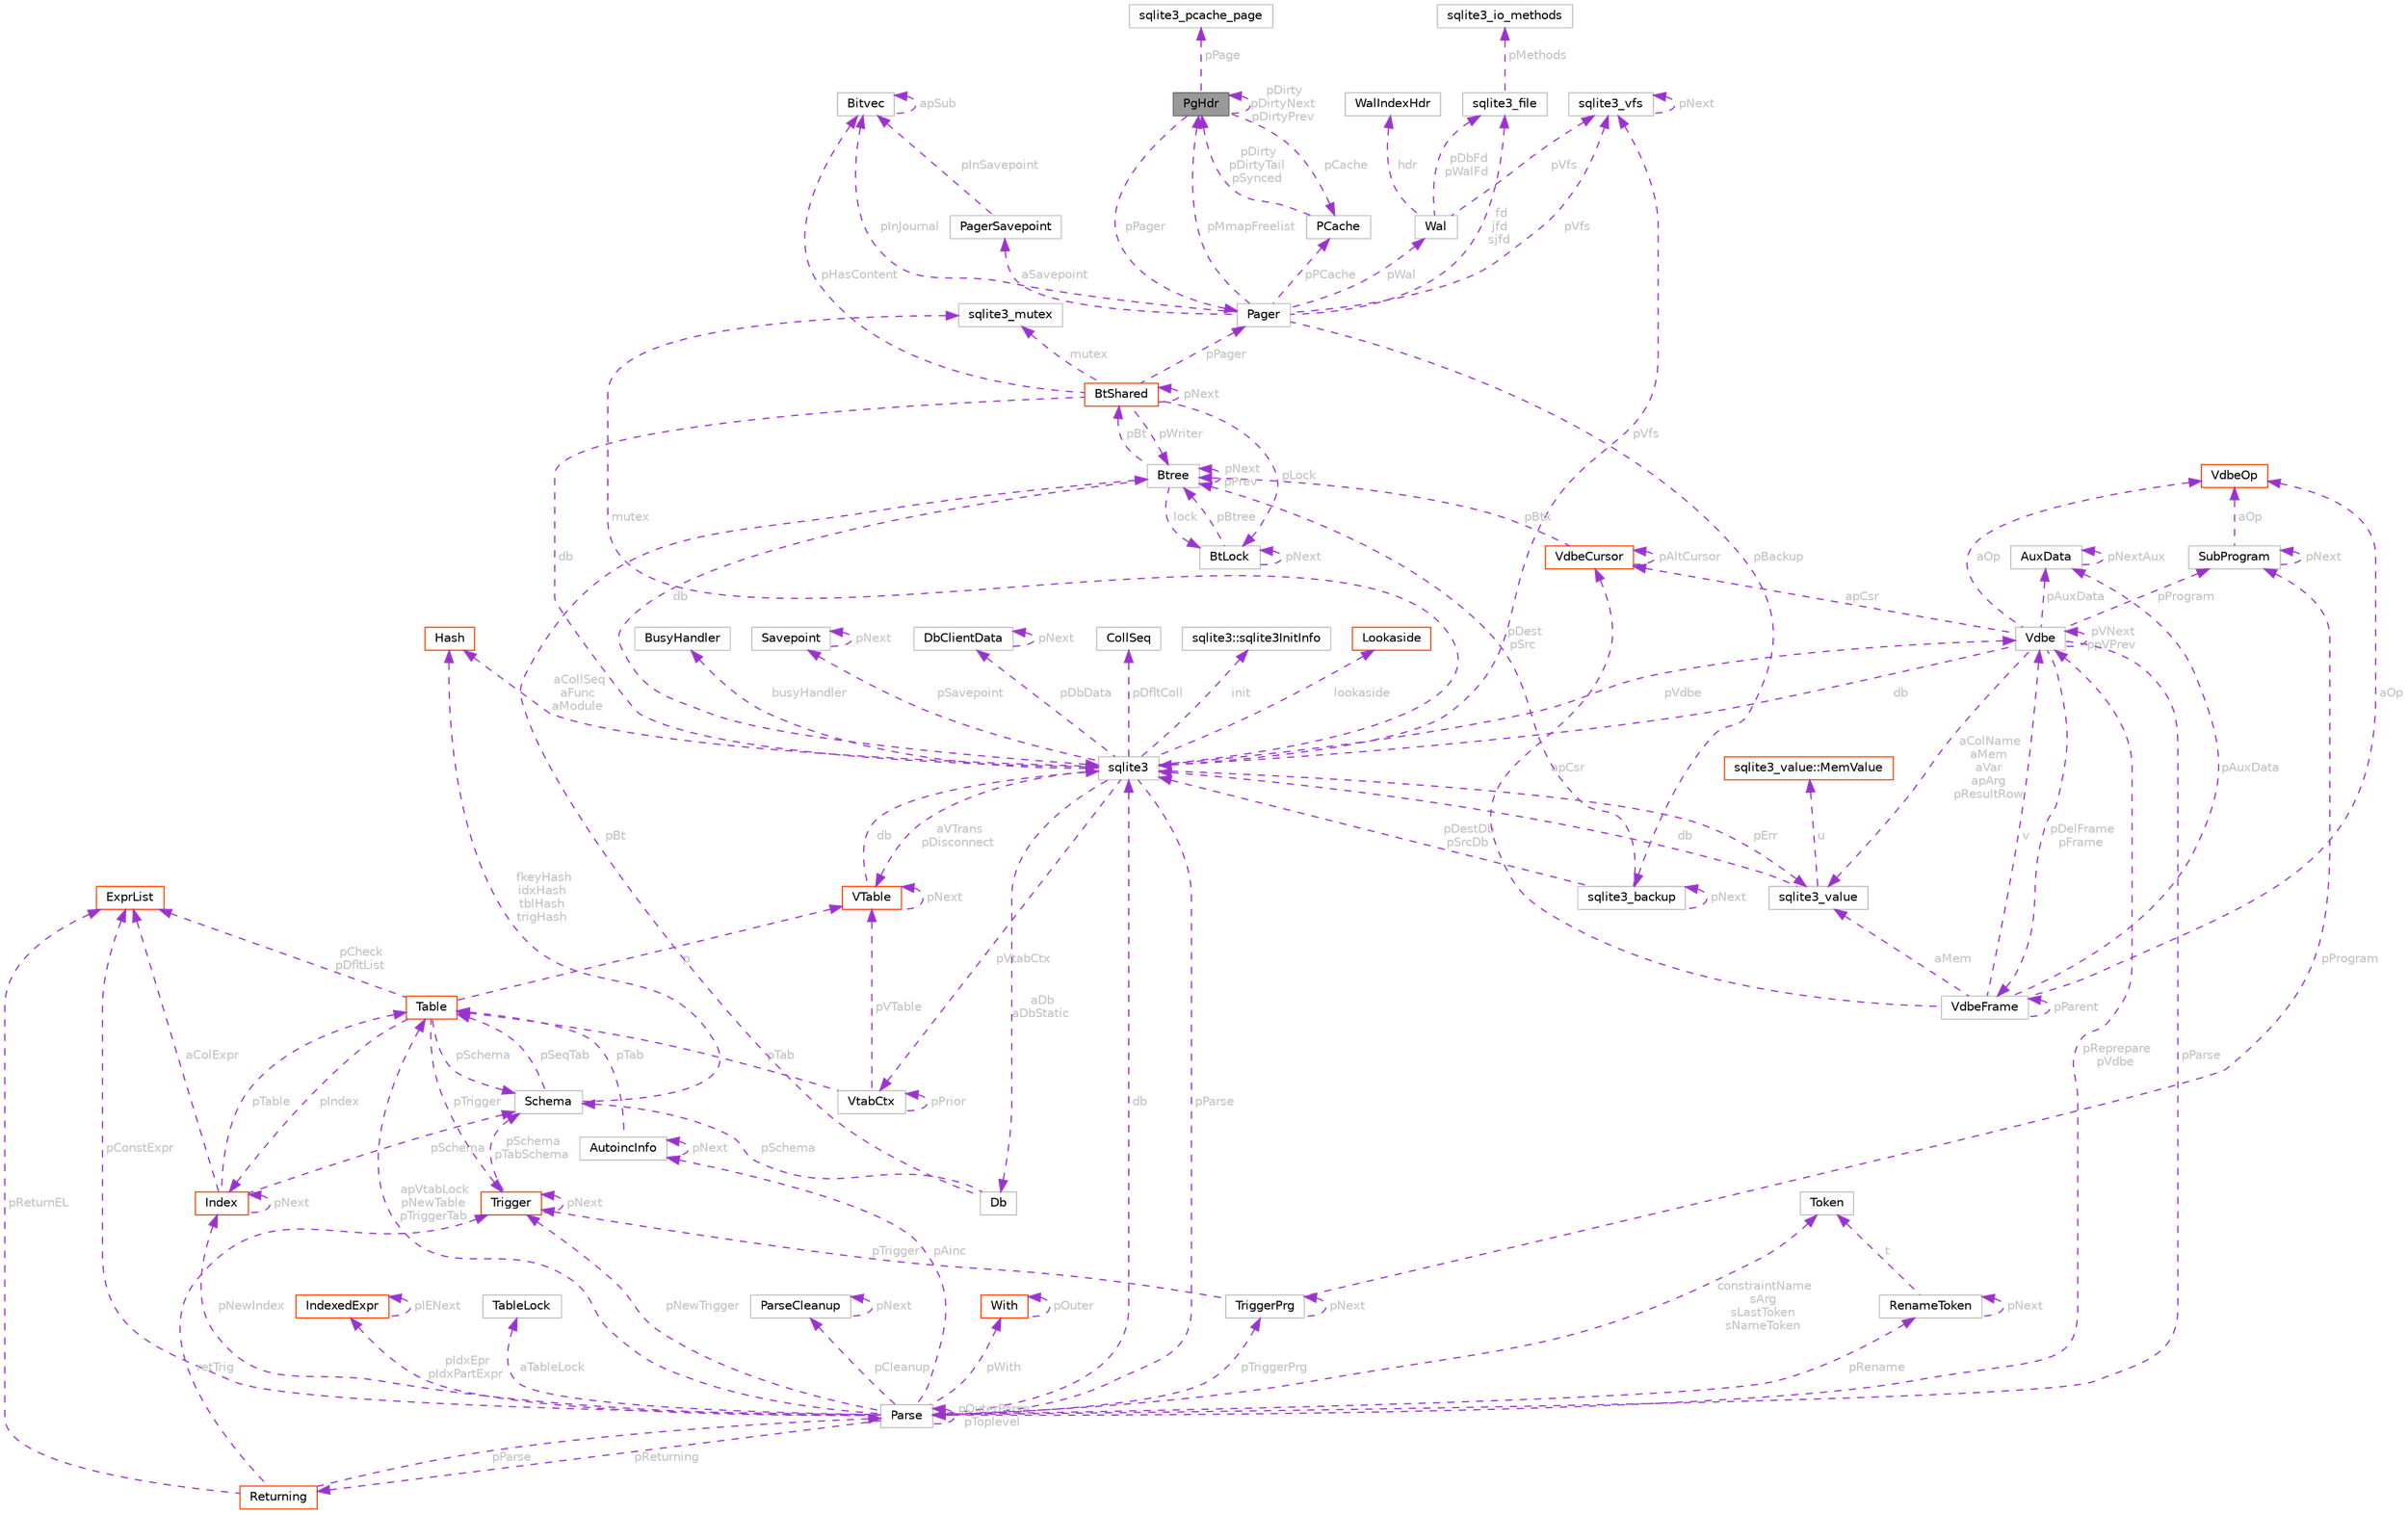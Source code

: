 digraph "PgHdr"
{
 // LATEX_PDF_SIZE
  bgcolor="transparent";
  edge [fontname=Helvetica,fontsize=10,labelfontname=Helvetica,labelfontsize=10];
  node [fontname=Helvetica,fontsize=10,shape=box,height=0.2,width=0.4];
  Node1 [id="Node000001",label="PgHdr",height=0.2,width=0.4,color="gray40", fillcolor="grey60", style="filled", fontcolor="black",tooltip=" "];
  Node2 -> Node1 [id="edge1_Node000001_Node000002",dir="back",color="darkorchid3",style="dashed",tooltip=" ",label=" pPage",fontcolor="grey" ];
  Node2 [id="Node000002",label="sqlite3_pcache_page",height=0.2,width=0.4,color="grey75", fillcolor="white", style="filled",URL="$structsqlite3__pcache__page.html",tooltip=" "];
  Node3 -> Node1 [id="edge2_Node000001_Node000003",dir="back",color="darkorchid3",style="dashed",tooltip=" ",label=" pCache",fontcolor="grey" ];
  Node3 [id="Node000003",label="PCache",height=0.2,width=0.4,color="grey75", fillcolor="white", style="filled",URL="$structPCache.html",tooltip=" "];
  Node1 -> Node3 [id="edge3_Node000003_Node000001",dir="back",color="darkorchid3",style="dashed",tooltip=" ",label=" pDirty\npDirtyTail\npSynced",fontcolor="grey" ];
  Node1 -> Node1 [id="edge4_Node000001_Node000001",dir="back",color="darkorchid3",style="dashed",tooltip=" ",label=" pDirty\npDirtyNext\npDirtyPrev",fontcolor="grey" ];
  Node4 -> Node1 [id="edge5_Node000001_Node000004",dir="back",color="darkorchid3",style="dashed",tooltip=" ",label=" pPager",fontcolor="grey" ];
  Node4 [id="Node000004",label="Pager",height=0.2,width=0.4,color="grey75", fillcolor="white", style="filled",URL="$structPager.html",tooltip=" "];
  Node5 -> Node4 [id="edge6_Node000004_Node000005",dir="back",color="darkorchid3",style="dashed",tooltip=" ",label=" pVfs",fontcolor="grey" ];
  Node5 [id="Node000005",label="sqlite3_vfs",height=0.2,width=0.4,color="grey75", fillcolor="white", style="filled",URL="$structsqlite3__vfs.html",tooltip=" "];
  Node5 -> Node5 [id="edge7_Node000005_Node000005",dir="back",color="darkorchid3",style="dashed",tooltip=" ",label=" pNext",fontcolor="grey" ];
  Node6 -> Node4 [id="edge8_Node000004_Node000006",dir="back",color="darkorchid3",style="dashed",tooltip=" ",label=" pInJournal",fontcolor="grey" ];
  Node6 [id="Node000006",label="Bitvec",height=0.2,width=0.4,color="grey75", fillcolor="white", style="filled",URL="$structBitvec.html",tooltip=" "];
  Node6 -> Node6 [id="edge9_Node000006_Node000006",dir="back",color="darkorchid3",style="dashed",tooltip=" ",label=" apSub",fontcolor="grey" ];
  Node7 -> Node4 [id="edge10_Node000004_Node000007",dir="back",color="darkorchid3",style="dashed",tooltip=" ",label=" fd\njfd\nsjfd",fontcolor="grey" ];
  Node7 [id="Node000007",label="sqlite3_file",height=0.2,width=0.4,color="grey75", fillcolor="white", style="filled",URL="$structsqlite3__file.html",tooltip=" "];
  Node8 -> Node7 [id="edge11_Node000007_Node000008",dir="back",color="darkorchid3",style="dashed",tooltip=" ",label=" pMethods",fontcolor="grey" ];
  Node8 [id="Node000008",label="sqlite3_io_methods",height=0.2,width=0.4,color="grey75", fillcolor="white", style="filled",URL="$structsqlite3__io__methods.html",tooltip=" "];
  Node9 -> Node4 [id="edge12_Node000004_Node000009",dir="back",color="darkorchid3",style="dashed",tooltip=" ",label=" pBackup",fontcolor="grey" ];
  Node9 [id="Node000009",label="sqlite3_backup",height=0.2,width=0.4,color="grey75", fillcolor="white", style="filled",URL="$structsqlite3__backup.html",tooltip=" "];
  Node10 -> Node9 [id="edge13_Node000009_Node000010",dir="back",color="darkorchid3",style="dashed",tooltip=" ",label=" pDestDb\npSrcDb",fontcolor="grey" ];
  Node10 [id="Node000010",label="sqlite3",height=0.2,width=0.4,color="grey75", fillcolor="white", style="filled",URL="$structsqlite3.html",tooltip=" "];
  Node5 -> Node10 [id="edge14_Node000010_Node000005",dir="back",color="darkorchid3",style="dashed",tooltip=" ",label=" pVfs",fontcolor="grey" ];
  Node11 -> Node10 [id="edge15_Node000010_Node000011",dir="back",color="darkorchid3",style="dashed",tooltip=" ",label=" pVdbe",fontcolor="grey" ];
  Node11 [id="Node000011",label="Vdbe",height=0.2,width=0.4,color="grey75", fillcolor="white", style="filled",URL="$structVdbe.html",tooltip=" "];
  Node10 -> Node11 [id="edge16_Node000011_Node000010",dir="back",color="darkorchid3",style="dashed",tooltip=" ",label=" db",fontcolor="grey" ];
  Node11 -> Node11 [id="edge17_Node000011_Node000011",dir="back",color="darkorchid3",style="dashed",tooltip=" ",label=" pVNext\nppVPrev",fontcolor="grey" ];
  Node12 -> Node11 [id="edge18_Node000011_Node000012",dir="back",color="darkorchid3",style="dashed",tooltip=" ",label=" pParse",fontcolor="grey" ];
  Node12 [id="Node000012",label="Parse",height=0.2,width=0.4,color="grey75", fillcolor="white", style="filled",URL="$structParse.html",tooltip=" "];
  Node10 -> Node12 [id="edge19_Node000012_Node000010",dir="back",color="darkorchid3",style="dashed",tooltip=" ",label=" db",fontcolor="grey" ];
  Node11 -> Node12 [id="edge20_Node000012_Node000011",dir="back",color="darkorchid3",style="dashed",tooltip=" ",label=" pReprepare\npVdbe",fontcolor="grey" ];
  Node13 -> Node12 [id="edge21_Node000012_Node000013",dir="back",color="darkorchid3",style="dashed",tooltip=" ",label=" pConstExpr",fontcolor="grey" ];
  Node13 [id="Node000013",label="ExprList",height=0.2,width=0.4,color="orangered", fillcolor="white", style="filled",URL="$structExprList.html",tooltip=" "];
  Node47 -> Node12 [id="edge22_Node000012_Node000047",dir="back",color="darkorchid3",style="dashed",tooltip=" ",label=" pIdxEpr\npIdxPartExpr",fontcolor="grey" ];
  Node47 [id="Node000047",label="IndexedExpr",height=0.2,width=0.4,color="orangered", fillcolor="white", style="filled",URL="$structIndexedExpr.html",tooltip=" "];
  Node47 -> Node47 [id="edge23_Node000047_Node000047",dir="back",color="darkorchid3",style="dashed",tooltip=" ",label=" pIENext",fontcolor="grey" ];
  Node48 -> Node12 [id="edge24_Node000012_Node000048",dir="back",color="darkorchid3",style="dashed",tooltip=" ",label=" aTableLock",fontcolor="grey" ];
  Node48 [id="Node000048",label="TableLock",height=0.2,width=0.4,color="grey75", fillcolor="white", style="filled",URL="$structTableLock.html",tooltip=" "];
  Node49 -> Node12 [id="edge25_Node000012_Node000049",dir="back",color="darkorchid3",style="dashed",tooltip=" ",label=" pAinc",fontcolor="grey" ];
  Node49 [id="Node000049",label="AutoincInfo",height=0.2,width=0.4,color="grey75", fillcolor="white", style="filled",URL="$structAutoincInfo.html",tooltip=" "];
  Node49 -> Node49 [id="edge26_Node000049_Node000049",dir="back",color="darkorchid3",style="dashed",tooltip=" ",label=" pNext",fontcolor="grey" ];
  Node19 -> Node49 [id="edge27_Node000049_Node000019",dir="back",color="darkorchid3",style="dashed",tooltip=" ",label=" pTab",fontcolor="grey" ];
  Node19 [id="Node000019",label="Table",height=0.2,width=0.4,color="orangered", fillcolor="white", style="filled",URL="$structTable.html",tooltip=" "];
  Node21 -> Node19 [id="edge28_Node000019_Node000021",dir="back",color="darkorchid3",style="dashed",tooltip=" ",label=" pIndex",fontcolor="grey" ];
  Node21 [id="Node000021",label="Index",height=0.2,width=0.4,color="orangered", fillcolor="white", style="filled",URL="$structIndex.html",tooltip=" "];
  Node19 -> Node21 [id="edge29_Node000021_Node000019",dir="back",color="darkorchid3",style="dashed",tooltip=" ",label=" pTable",fontcolor="grey" ];
  Node21 -> Node21 [id="edge30_Node000021_Node000021",dir="back",color="darkorchid3",style="dashed",tooltip=" ",label=" pNext",fontcolor="grey" ];
  Node22 -> Node21 [id="edge31_Node000021_Node000022",dir="back",color="darkorchid3",style="dashed",tooltip=" ",label=" pSchema",fontcolor="grey" ];
  Node22 [id="Node000022",label="Schema",height=0.2,width=0.4,color="grey75", fillcolor="white", style="filled",URL="$structSchema.html",tooltip=" "];
  Node23 -> Node22 [id="edge32_Node000022_Node000023",dir="back",color="darkorchid3",style="dashed",tooltip=" ",label=" fkeyHash\nidxHash\ntblHash\ntrigHash",fontcolor="grey" ];
  Node23 [id="Node000023",label="Hash",height=0.2,width=0.4,color="orangered", fillcolor="white", style="filled",URL="$structHash.html",tooltip=" "];
  Node19 -> Node22 [id="edge33_Node000022_Node000019",dir="back",color="darkorchid3",style="dashed",tooltip=" ",label=" pSeqTab",fontcolor="grey" ];
  Node13 -> Node21 [id="edge34_Node000021_Node000013",dir="back",color="darkorchid3",style="dashed",tooltip=" ",label=" aColExpr",fontcolor="grey" ];
  Node13 -> Node19 [id="edge35_Node000019_Node000013",dir="back",color="darkorchid3",style="dashed",tooltip=" ",label=" pCheck\npDfltList",fontcolor="grey" ];
  Node33 -> Node19 [id="edge36_Node000019_Node000033",dir="back",color="darkorchid3",style="dashed",tooltip=" ",label=" p",fontcolor="grey" ];
  Node33 [id="Node000033",label="VTable",height=0.2,width=0.4,color="orangered", fillcolor="white", style="filled",URL="$structVTable.html",tooltip=" "];
  Node10 -> Node33 [id="edge37_Node000033_Node000010",dir="back",color="darkorchid3",style="dashed",tooltip=" ",label=" db",fontcolor="grey" ];
  Node33 -> Node33 [id="edge38_Node000033_Node000033",dir="back",color="darkorchid3",style="dashed",tooltip=" ",label=" pNext",fontcolor="grey" ];
  Node27 -> Node19 [id="edge39_Node000019_Node000027",dir="back",color="darkorchid3",style="dashed",tooltip=" ",label=" pTrigger",fontcolor="grey" ];
  Node27 [id="Node000027",label="Trigger",height=0.2,width=0.4,color="orangered", fillcolor="white", style="filled",URL="$structTrigger.html",tooltip=" "];
  Node22 -> Node27 [id="edge40_Node000027_Node000022",dir="back",color="darkorchid3",style="dashed",tooltip=" ",label=" pSchema\npTabSchema",fontcolor="grey" ];
  Node27 -> Node27 [id="edge41_Node000027_Node000027",dir="back",color="darkorchid3",style="dashed",tooltip=" ",label=" pNext",fontcolor="grey" ];
  Node22 -> Node19 [id="edge42_Node000019_Node000022",dir="back",color="darkorchid3",style="dashed",tooltip=" ",label=" pSchema",fontcolor="grey" ];
  Node12 -> Node12 [id="edge43_Node000012_Node000012",dir="back",color="darkorchid3",style="dashed",tooltip=" ",label=" pOuterParse\npToplevel",fontcolor="grey" ];
  Node19 -> Node12 [id="edge44_Node000012_Node000019",dir="back",color="darkorchid3",style="dashed",tooltip=" ",label=" apVtabLock\npNewTable\npTriggerTab",fontcolor="grey" ];
  Node50 -> Node12 [id="edge45_Node000012_Node000050",dir="back",color="darkorchid3",style="dashed",tooltip=" ",label=" pTriggerPrg",fontcolor="grey" ];
  Node50 [id="Node000050",label="TriggerPrg",height=0.2,width=0.4,color="grey75", fillcolor="white", style="filled",URL="$structTriggerPrg.html",tooltip=" "];
  Node27 -> Node50 [id="edge46_Node000050_Node000027",dir="back",color="darkorchid3",style="dashed",tooltip=" ",label=" pTrigger",fontcolor="grey" ];
  Node50 -> Node50 [id="edge47_Node000050_Node000050",dir="back",color="darkorchid3",style="dashed",tooltip=" ",label=" pNext",fontcolor="grey" ];
  Node51 -> Node50 [id="edge48_Node000050_Node000051",dir="back",color="darkorchid3",style="dashed",tooltip=" ",label=" pProgram",fontcolor="grey" ];
  Node51 [id="Node000051",label="SubProgram",height=0.2,width=0.4,color="grey75", fillcolor="white", style="filled",URL="$structSubProgram.html",tooltip=" "];
  Node52 -> Node51 [id="edge49_Node000051_Node000052",dir="back",color="darkorchid3",style="dashed",tooltip=" ",label=" aOp",fontcolor="grey" ];
  Node52 [id="Node000052",label="VdbeOp",height=0.2,width=0.4,color="orangered", fillcolor="white", style="filled",URL="$structVdbeOp.html",tooltip=" "];
  Node51 -> Node51 [id="edge50_Node000051_Node000051",dir="back",color="darkorchid3",style="dashed",tooltip=" ",label=" pNext",fontcolor="grey" ];
  Node60 -> Node12 [id="edge51_Node000012_Node000060",dir="back",color="darkorchid3",style="dashed",tooltip=" ",label=" pCleanup",fontcolor="grey" ];
  Node60 [id="Node000060",label="ParseCleanup",height=0.2,width=0.4,color="grey75", fillcolor="white", style="filled",URL="$structParseCleanup.html",tooltip=" "];
  Node60 -> Node60 [id="edge52_Node000060_Node000060",dir="back",color="darkorchid3",style="dashed",tooltip=" ",label=" pNext",fontcolor="grey" ];
  Node61 -> Node12 [id="edge53_Node000012_Node000061",dir="back",color="darkorchid3",style="dashed",tooltip=" ",label=" constraintName\nsArg\nsLastToken\nsNameToken",fontcolor="grey" ];
  Node61 [id="Node000061",label="Token",height=0.2,width=0.4,color="grey75", fillcolor="white", style="filled",URL="$structToken.html",tooltip=" "];
  Node62 -> Node12 [id="edge54_Node000012_Node000062",dir="back",color="darkorchid3",style="dashed",tooltip=" ",label=" pReturning",fontcolor="grey" ];
  Node62 [id="Node000062",label="Returning",height=0.2,width=0.4,color="orangered", fillcolor="white", style="filled",URL="$structReturning.html",tooltip=" "];
  Node12 -> Node62 [id="edge55_Node000062_Node000012",dir="back",color="darkorchid3",style="dashed",tooltip=" ",label=" pParse",fontcolor="grey" ];
  Node13 -> Node62 [id="edge56_Node000062_Node000013",dir="back",color="darkorchid3",style="dashed",tooltip=" ",label=" pReturnEL",fontcolor="grey" ];
  Node27 -> Node62 [id="edge57_Node000062_Node000027",dir="back",color="darkorchid3",style="dashed",tooltip=" ",label=" retTrig",fontcolor="grey" ];
  Node21 -> Node12 [id="edge58_Node000012_Node000021",dir="back",color="darkorchid3",style="dashed",tooltip=" ",label=" pNewIndex",fontcolor="grey" ];
  Node27 -> Node12 [id="edge59_Node000012_Node000027",dir="back",color="darkorchid3",style="dashed",tooltip=" ",label=" pNewTrigger",fontcolor="grey" ];
  Node39 -> Node12 [id="edge60_Node000012_Node000039",dir="back",color="darkorchid3",style="dashed",tooltip=" ",label=" pWith",fontcolor="grey" ];
  Node39 [id="Node000039",label="With",height=0.2,width=0.4,color="orangered", fillcolor="white", style="filled",URL="$structWith.html",tooltip=" "];
  Node39 -> Node39 [id="edge61_Node000039_Node000039",dir="back",color="darkorchid3",style="dashed",tooltip=" ",label=" pOuter",fontcolor="grey" ];
  Node63 -> Node12 [id="edge62_Node000012_Node000063",dir="back",color="darkorchid3",style="dashed",tooltip=" ",label=" pRename",fontcolor="grey" ];
  Node63 [id="Node000063",label="RenameToken",height=0.2,width=0.4,color="grey75", fillcolor="white", style="filled",URL="$structRenameToken.html",tooltip=" "];
  Node61 -> Node63 [id="edge63_Node000063_Node000061",dir="back",color="darkorchid3",style="dashed",tooltip=" ",label=" t",fontcolor="grey" ];
  Node63 -> Node63 [id="edge64_Node000063_Node000063",dir="back",color="darkorchid3",style="dashed",tooltip=" ",label=" pNext",fontcolor="grey" ];
  Node55 -> Node11 [id="edge65_Node000011_Node000055",dir="back",color="darkorchid3",style="dashed",tooltip=" ",label=" aColName\naMem\naVar\napArg\npResultRow",fontcolor="grey" ];
  Node55 [id="Node000055",label="sqlite3_value",height=0.2,width=0.4,color="grey75", fillcolor="white", style="filled",URL="$structsqlite3__value.html",tooltip=" "];
  Node56 -> Node55 [id="edge66_Node000055_Node000056",dir="back",color="darkorchid3",style="dashed",tooltip=" ",label=" u",fontcolor="grey" ];
  Node56 [id="Node000056",label="sqlite3_value::MemValue",height=0.2,width=0.4,color="orangered", fillcolor="white", style="filled",URL="$unionsqlite3__value_1_1MemValue.html",tooltip=" "];
  Node10 -> Node55 [id="edge67_Node000055_Node000010",dir="back",color="darkorchid3",style="dashed",tooltip=" ",label=" db",fontcolor="grey" ];
  Node64 -> Node11 [id="edge68_Node000011_Node000064",dir="back",color="darkorchid3",style="dashed",tooltip=" ",label=" apCsr",fontcolor="grey" ];
  Node64 [id="Node000064",label="VdbeCursor",height=0.2,width=0.4,color="orangered", fillcolor="white", style="filled",URL="$structVdbeCursor.html",tooltip=" "];
  Node65 -> Node64 [id="edge69_Node000064_Node000065",dir="back",color="darkorchid3",style="dashed",tooltip=" ",label=" pBtx",fontcolor="grey" ];
  Node65 [id="Node000065",label="Btree",height=0.2,width=0.4,color="grey75", fillcolor="white", style="filled",URL="$structBtree.html",tooltip=" "];
  Node10 -> Node65 [id="edge70_Node000065_Node000010",dir="back",color="darkorchid3",style="dashed",tooltip=" ",label=" db",fontcolor="grey" ];
  Node66 -> Node65 [id="edge71_Node000065_Node000066",dir="back",color="darkorchid3",style="dashed",tooltip=" ",label=" pBt",fontcolor="grey" ];
  Node66 [id="Node000066",label="BtShared",height=0.2,width=0.4,color="orangered", fillcolor="white", style="filled",URL="$structBtShared.html",tooltip=" "];
  Node4 -> Node66 [id="edge72_Node000066_Node000004",dir="back",color="darkorchid3",style="dashed",tooltip=" ",label=" pPager",fontcolor="grey" ];
  Node10 -> Node66 [id="edge73_Node000066_Node000010",dir="back",color="darkorchid3",style="dashed",tooltip=" ",label=" db",fontcolor="grey" ];
  Node70 -> Node66 [id="edge74_Node000066_Node000070",dir="back",color="darkorchid3",style="dashed",tooltip=" ",label=" mutex",fontcolor="grey" ];
  Node70 [id="Node000070",label="sqlite3_mutex",height=0.2,width=0.4,color="grey75", fillcolor="white", style="filled",URL="$structsqlite3__mutex.html",tooltip=" "];
  Node6 -> Node66 [id="edge75_Node000066_Node000006",dir="back",color="darkorchid3",style="dashed",tooltip=" ",label=" pHasContent",fontcolor="grey" ];
  Node66 -> Node66 [id="edge76_Node000066_Node000066",dir="back",color="darkorchid3",style="dashed",tooltip=" ",label=" pNext",fontcolor="grey" ];
  Node71 -> Node66 [id="edge77_Node000066_Node000071",dir="back",color="darkorchid3",style="dashed",tooltip=" ",label=" pLock",fontcolor="grey" ];
  Node71 [id="Node000071",label="BtLock",height=0.2,width=0.4,color="grey75", fillcolor="white", style="filled",URL="$structBtLock.html",tooltip=" "];
  Node65 -> Node71 [id="edge78_Node000071_Node000065",dir="back",color="darkorchid3",style="dashed",tooltip=" ",label=" pBtree",fontcolor="grey" ];
  Node71 -> Node71 [id="edge79_Node000071_Node000071",dir="back",color="darkorchid3",style="dashed",tooltip=" ",label=" pNext",fontcolor="grey" ];
  Node65 -> Node66 [id="edge80_Node000066_Node000065",dir="back",color="darkorchid3",style="dashed",tooltip=" ",label=" pWriter",fontcolor="grey" ];
  Node65 -> Node65 [id="edge81_Node000065_Node000065",dir="back",color="darkorchid3",style="dashed",tooltip=" ",label=" pNext\npPrev",fontcolor="grey" ];
  Node71 -> Node65 [id="edge82_Node000065_Node000071",dir="back",color="darkorchid3",style="dashed",tooltip=" ",label=" lock",fontcolor="grey" ];
  Node64 -> Node64 [id="edge83_Node000064_Node000064",dir="back",color="darkorchid3",style="dashed",tooltip=" ",label=" pAltCursor",fontcolor="grey" ];
  Node52 -> Node11 [id="edge84_Node000011_Node000052",dir="back",color="darkorchid3",style="dashed",tooltip=" ",label=" aOp",fontcolor="grey" ];
  Node84 -> Node11 [id="edge85_Node000011_Node000084",dir="back",color="darkorchid3",style="dashed",tooltip=" ",label=" pDelFrame\npFrame",fontcolor="grey" ];
  Node84 [id="Node000084",label="VdbeFrame",height=0.2,width=0.4,color="grey75", fillcolor="white", style="filled",URL="$structVdbeFrame.html",tooltip=" "];
  Node11 -> Node84 [id="edge86_Node000084_Node000011",dir="back",color="darkorchid3",style="dashed",tooltip=" ",label=" v",fontcolor="grey" ];
  Node84 -> Node84 [id="edge87_Node000084_Node000084",dir="back",color="darkorchid3",style="dashed",tooltip=" ",label=" pParent",fontcolor="grey" ];
  Node52 -> Node84 [id="edge88_Node000084_Node000052",dir="back",color="darkorchid3",style="dashed",tooltip=" ",label=" aOp",fontcolor="grey" ];
  Node55 -> Node84 [id="edge89_Node000084_Node000055",dir="back",color="darkorchid3",style="dashed",tooltip=" ",label=" aMem",fontcolor="grey" ];
  Node64 -> Node84 [id="edge90_Node000084_Node000064",dir="back",color="darkorchid3",style="dashed",tooltip=" ",label=" apCsr",fontcolor="grey" ];
  Node85 -> Node84 [id="edge91_Node000084_Node000085",dir="back",color="darkorchid3",style="dashed",tooltip=" ",label=" pAuxData",fontcolor="grey" ];
  Node85 [id="Node000085",label="AuxData",height=0.2,width=0.4,color="grey75", fillcolor="white", style="filled",URL="$structAuxData.html",tooltip=" "];
  Node85 -> Node85 [id="edge92_Node000085_Node000085",dir="back",color="darkorchid3",style="dashed",tooltip=" ",label=" pNextAux",fontcolor="grey" ];
  Node51 -> Node11 [id="edge93_Node000011_Node000051",dir="back",color="darkorchid3",style="dashed",tooltip=" ",label=" pProgram",fontcolor="grey" ];
  Node85 -> Node11 [id="edge94_Node000011_Node000085",dir="back",color="darkorchid3",style="dashed",tooltip=" ",label=" pAuxData",fontcolor="grey" ];
  Node57 -> Node10 [id="edge95_Node000010_Node000057",dir="back",color="darkorchid3",style="dashed",tooltip=" ",label=" pDfltColl",fontcolor="grey" ];
  Node57 [id="Node000057",label="CollSeq",height=0.2,width=0.4,color="grey75", fillcolor="white", style="filled",URL="$structCollSeq.html",tooltip=" "];
  Node70 -> Node10 [id="edge96_Node000010_Node000070",dir="back",color="darkorchid3",style="dashed",tooltip=" ",label=" mutex",fontcolor="grey" ];
  Node86 -> Node10 [id="edge97_Node000010_Node000086",dir="back",color="darkorchid3",style="dashed",tooltip=" ",label=" aDb\naDbStatic",fontcolor="grey" ];
  Node86 [id="Node000086",label="Db",height=0.2,width=0.4,color="grey75", fillcolor="white", style="filled",URL="$structDb.html",tooltip=" "];
  Node65 -> Node86 [id="edge98_Node000086_Node000065",dir="back",color="darkorchid3",style="dashed",tooltip=" ",label=" pBt",fontcolor="grey" ];
  Node22 -> Node86 [id="edge99_Node000086_Node000022",dir="back",color="darkorchid3",style="dashed",tooltip=" ",label=" pSchema",fontcolor="grey" ];
  Node87 -> Node10 [id="edge100_Node000010_Node000087",dir="back",color="darkorchid3",style="dashed",tooltip=" ",label=" init",fontcolor="grey" ];
  Node87 [id="Node000087",label="sqlite3::sqlite3InitInfo",height=0.2,width=0.4,color="grey75", fillcolor="white", style="filled",URL="$structsqlite3_1_1sqlite3InitInfo.html",tooltip=" "];
  Node12 -> Node10 [id="edge101_Node000010_Node000012",dir="back",color="darkorchid3",style="dashed",tooltip=" ",label=" pParse",fontcolor="grey" ];
  Node55 -> Node10 [id="edge102_Node000010_Node000055",dir="back",color="darkorchid3",style="dashed",tooltip=" ",label=" pErr",fontcolor="grey" ];
  Node88 -> Node10 [id="edge103_Node000010_Node000088",dir="back",color="darkorchid3",style="dashed",tooltip=" ",label=" lookaside",fontcolor="grey" ];
  Node88 [id="Node000088",label="Lookaside",height=0.2,width=0.4,color="orangered", fillcolor="white", style="filled",URL="$structLookaside.html",tooltip=" "];
  Node23 -> Node10 [id="edge104_Node000010_Node000023",dir="back",color="darkorchid3",style="dashed",tooltip=" ",label=" aCollSeq\naFunc\naModule",fontcolor="grey" ];
  Node90 -> Node10 [id="edge105_Node000010_Node000090",dir="back",color="darkorchid3",style="dashed",tooltip=" ",label=" pVtabCtx",fontcolor="grey" ];
  Node90 [id="Node000090",label="VtabCtx",height=0.2,width=0.4,color="grey75", fillcolor="white", style="filled",URL="$structVtabCtx.html",tooltip=" "];
  Node33 -> Node90 [id="edge106_Node000090_Node000033",dir="back",color="darkorchid3",style="dashed",tooltip=" ",label=" pVTable",fontcolor="grey" ];
  Node19 -> Node90 [id="edge107_Node000090_Node000019",dir="back",color="darkorchid3",style="dashed",tooltip=" ",label=" pTab",fontcolor="grey" ];
  Node90 -> Node90 [id="edge108_Node000090_Node000090",dir="back",color="darkorchid3",style="dashed",tooltip=" ",label=" pPrior",fontcolor="grey" ];
  Node33 -> Node10 [id="edge109_Node000010_Node000033",dir="back",color="darkorchid3",style="dashed",tooltip=" ",label=" aVTrans\npDisconnect",fontcolor="grey" ];
  Node91 -> Node10 [id="edge110_Node000010_Node000091",dir="back",color="darkorchid3",style="dashed",tooltip=" ",label=" busyHandler",fontcolor="grey" ];
  Node91 [id="Node000091",label="BusyHandler",height=0.2,width=0.4,color="grey75", fillcolor="white", style="filled",URL="$structBusyHandler.html",tooltip=" "];
  Node92 -> Node10 [id="edge111_Node000010_Node000092",dir="back",color="darkorchid3",style="dashed",tooltip=" ",label=" pSavepoint",fontcolor="grey" ];
  Node92 [id="Node000092",label="Savepoint",height=0.2,width=0.4,color="grey75", fillcolor="white", style="filled",URL="$structSavepoint.html",tooltip=" "];
  Node92 -> Node92 [id="edge112_Node000092_Node000092",dir="back",color="darkorchid3",style="dashed",tooltip=" ",label=" pNext",fontcolor="grey" ];
  Node93 -> Node10 [id="edge113_Node000010_Node000093",dir="back",color="darkorchid3",style="dashed",tooltip=" ",label=" pDbData",fontcolor="grey" ];
  Node93 [id="Node000093",label="DbClientData",height=0.2,width=0.4,color="grey75", fillcolor="white", style="filled",URL="$structDbClientData.html",tooltip=" "];
  Node93 -> Node93 [id="edge114_Node000093_Node000093",dir="back",color="darkorchid3",style="dashed",tooltip=" ",label=" pNext",fontcolor="grey" ];
  Node65 -> Node9 [id="edge115_Node000009_Node000065",dir="back",color="darkorchid3",style="dashed",tooltip=" ",label=" pDest\npSrc",fontcolor="grey" ];
  Node9 -> Node9 [id="edge116_Node000009_Node000009",dir="back",color="darkorchid3",style="dashed",tooltip=" ",label=" pNext",fontcolor="grey" ];
  Node94 -> Node4 [id="edge117_Node000004_Node000094",dir="back",color="darkorchid3",style="dashed",tooltip=" ",label=" aSavepoint",fontcolor="grey" ];
  Node94 [id="Node000094",label="PagerSavepoint",height=0.2,width=0.4,color="grey75", fillcolor="white", style="filled",URL="$structPagerSavepoint.html",tooltip=" "];
  Node6 -> Node94 [id="edge118_Node000094_Node000006",dir="back",color="darkorchid3",style="dashed",tooltip=" ",label=" pInSavepoint",fontcolor="grey" ];
  Node1 -> Node4 [id="edge119_Node000004_Node000001",dir="back",color="darkorchid3",style="dashed",tooltip=" ",label=" pMmapFreelist",fontcolor="grey" ];
  Node3 -> Node4 [id="edge120_Node000004_Node000003",dir="back",color="darkorchid3",style="dashed",tooltip=" ",label=" pPCache",fontcolor="grey" ];
  Node95 -> Node4 [id="edge121_Node000004_Node000095",dir="back",color="darkorchid3",style="dashed",tooltip=" ",label=" pWal",fontcolor="grey" ];
  Node95 [id="Node000095",label="Wal",height=0.2,width=0.4,color="grey75", fillcolor="white", style="filled",URL="$structWal.html",tooltip=" "];
  Node5 -> Node95 [id="edge122_Node000095_Node000005",dir="back",color="darkorchid3",style="dashed",tooltip=" ",label=" pVfs",fontcolor="grey" ];
  Node7 -> Node95 [id="edge123_Node000095_Node000007",dir="back",color="darkorchid3",style="dashed",tooltip=" ",label=" pDbFd\npWalFd",fontcolor="grey" ];
  Node96 -> Node95 [id="edge124_Node000095_Node000096",dir="back",color="darkorchid3",style="dashed",tooltip=" ",label=" hdr",fontcolor="grey" ];
  Node96 [id="Node000096",label="WalIndexHdr",height=0.2,width=0.4,color="grey75", fillcolor="white", style="filled",URL="$structWalIndexHdr.html",tooltip=" "];
}
